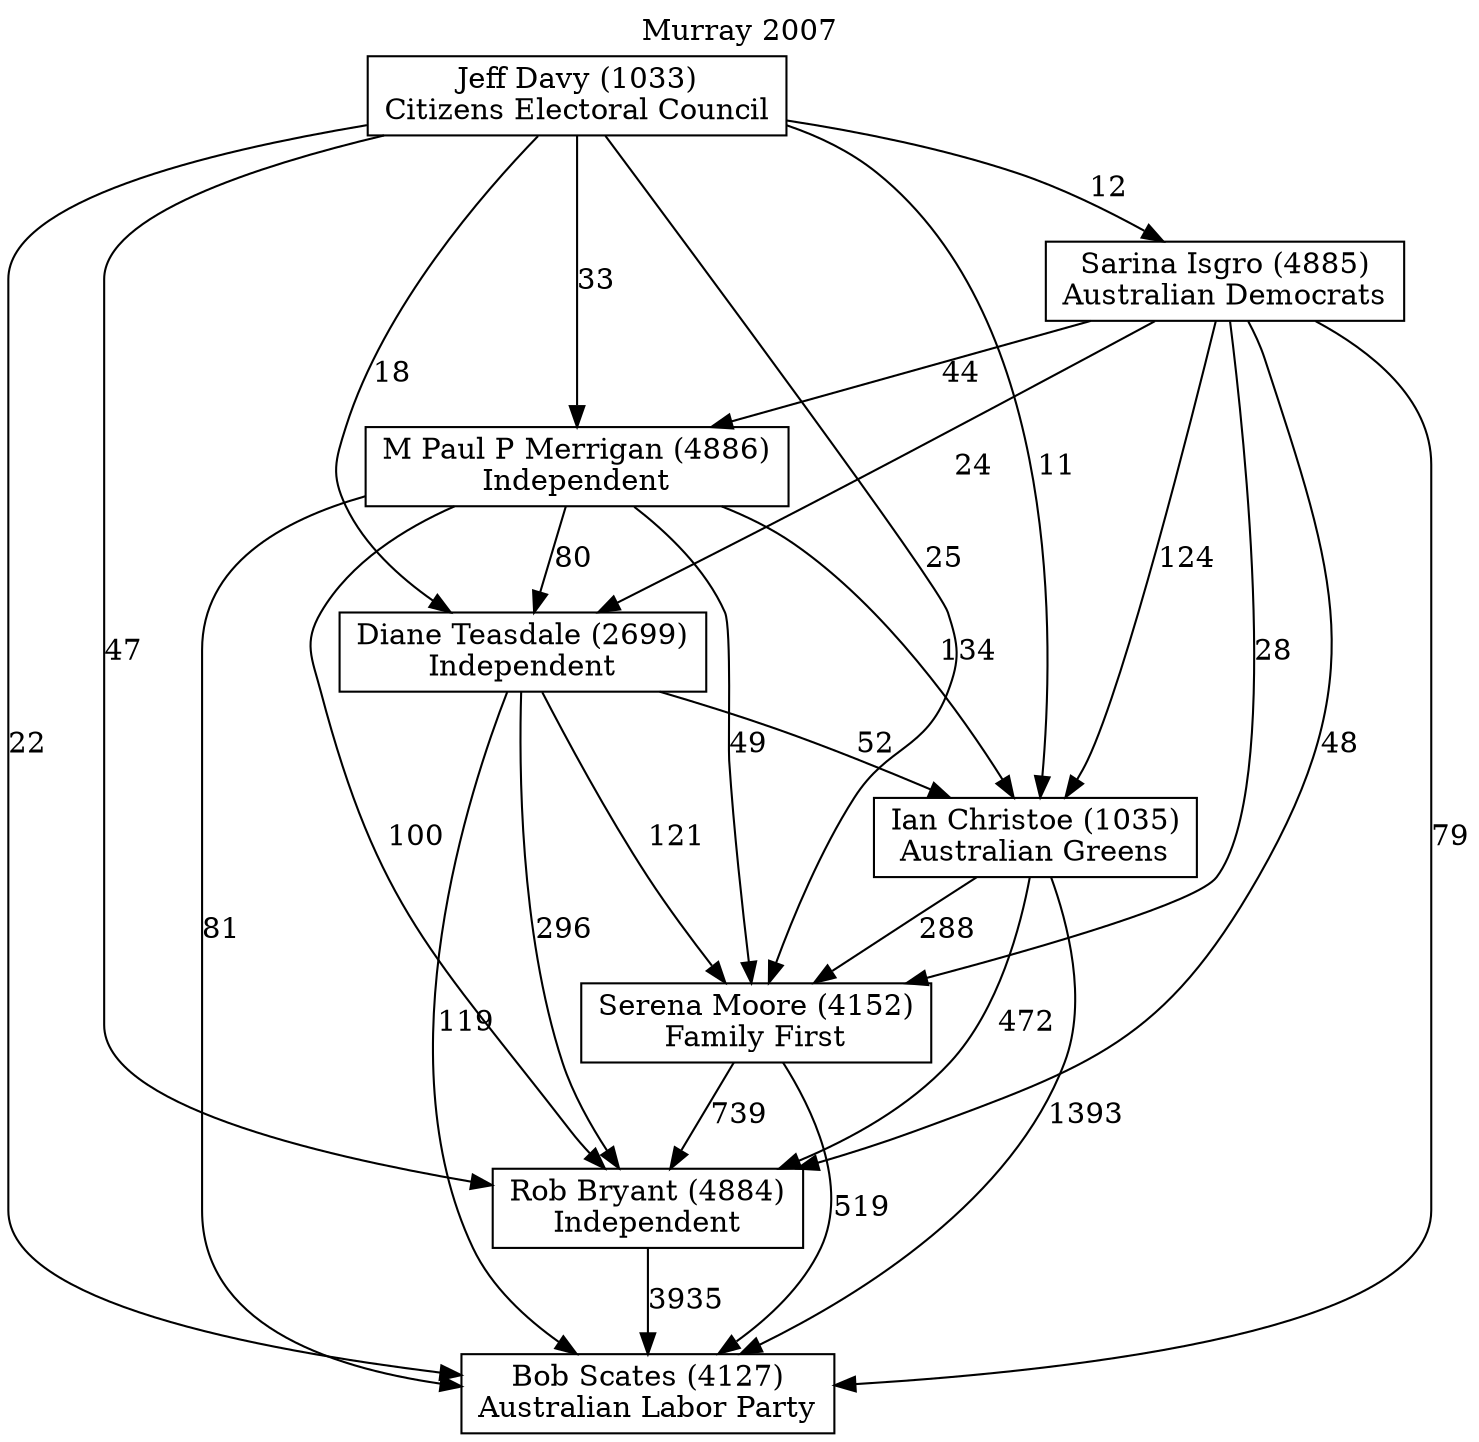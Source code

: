 // House preference flow
digraph "Bob Scates (4127)_Murray_2007" {
	graph [label="Murray 2007" labelloc=t mclimit=10]
	node [shape=box]
	"Bob Scates (4127)" [label="Bob Scates (4127)
Australian Labor Party"]
	"Diane Teasdale (2699)" [label="Diane Teasdale (2699)
Independent"]
	"Ian Christoe (1035)" [label="Ian Christoe (1035)
Australian Greens"]
	"Jeff Davy (1033)" [label="Jeff Davy (1033)
Citizens Electoral Council"]
	"M Paul P Merrigan (4886)" [label="M Paul P Merrigan (4886)
Independent"]
	"Rob Bryant (4884)" [label="Rob Bryant (4884)
Independent"]
	"Sarina Isgro (4885)" [label="Sarina Isgro (4885)
Australian Democrats"]
	"Serena Moore (4152)" [label="Serena Moore (4152)
Family First"]
	"Diane Teasdale (2699)" -> "Bob Scates (4127)" [label=119]
	"Diane Teasdale (2699)" -> "Ian Christoe (1035)" [label=52]
	"Diane Teasdale (2699)" -> "Rob Bryant (4884)" [label=296]
	"Diane Teasdale (2699)" -> "Serena Moore (4152)" [label=121]
	"Ian Christoe (1035)" -> "Bob Scates (4127)" [label=1393]
	"Ian Christoe (1035)" -> "Rob Bryant (4884)" [label=472]
	"Ian Christoe (1035)" -> "Serena Moore (4152)" [label=288]
	"Jeff Davy (1033)" -> "Bob Scates (4127)" [label=22]
	"Jeff Davy (1033)" -> "Diane Teasdale (2699)" [label=18]
	"Jeff Davy (1033)" -> "Ian Christoe (1035)" [label=11]
	"Jeff Davy (1033)" -> "M Paul P Merrigan (4886)" [label=33]
	"Jeff Davy (1033)" -> "Rob Bryant (4884)" [label=47]
	"Jeff Davy (1033)" -> "Sarina Isgro (4885)" [label=12]
	"Jeff Davy (1033)" -> "Serena Moore (4152)" [label=25]
	"M Paul P Merrigan (4886)" -> "Bob Scates (4127)" [label=81]
	"M Paul P Merrigan (4886)" -> "Diane Teasdale (2699)" [label=80]
	"M Paul P Merrigan (4886)" -> "Ian Christoe (1035)" [label=134]
	"M Paul P Merrigan (4886)" -> "Rob Bryant (4884)" [label=100]
	"M Paul P Merrigan (4886)" -> "Serena Moore (4152)" [label=49]
	"Rob Bryant (4884)" -> "Bob Scates (4127)" [label=3935]
	"Sarina Isgro (4885)" -> "Bob Scates (4127)" [label=79]
	"Sarina Isgro (4885)" -> "Diane Teasdale (2699)" [label=24]
	"Sarina Isgro (4885)" -> "Ian Christoe (1035)" [label=124]
	"Sarina Isgro (4885)" -> "M Paul P Merrigan (4886)" [label=44]
	"Sarina Isgro (4885)" -> "Rob Bryant (4884)" [label=48]
	"Sarina Isgro (4885)" -> "Serena Moore (4152)" [label=28]
	"Serena Moore (4152)" -> "Bob Scates (4127)" [label=519]
	"Serena Moore (4152)" -> "Rob Bryant (4884)" [label=739]
}
